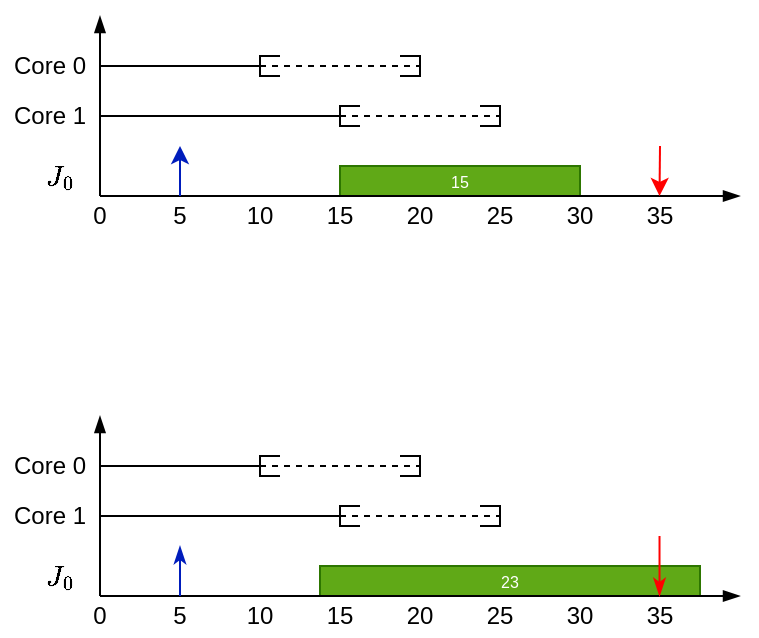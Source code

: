 <mxfile version="12.5.3" type="device"><diagram id="xW1HjvJvRXogK2bOHWA1" name="Page-1"><mxGraphModel dx="813" dy="471" grid="1" gridSize="5" guides="1" tooltips="1" connect="1" arrows="1" fold="1" page="1" pageScale="1" pageWidth="827" pageHeight="1169" math="1" shadow="0"><root><mxCell id="0"/><mxCell id="1" parent="0"/><mxCell id="o10MxFnhhUtDkIpokFDR-28" value="" style="rounded=0;whiteSpace=wrap;html=1;align=center;fillColor=#60a917;strokeColor=#2D7600;fontColor=#ffffff;" parent="1" vertex="1"><mxGeometry x="280" y="345" width="120" height="15" as="geometry"/></mxCell><mxCell id="o10MxFnhhUtDkIpokFDR-49" value="" style="rounded=0;whiteSpace=wrap;html=1;align=center;fillColor=#60a917;strokeColor=#2D7600;fontColor=#ffffff;" parent="1" vertex="1"><mxGeometry x="270" y="545" width="190" height="15" as="geometry"/></mxCell><mxCell id="o10MxFnhhUtDkIpokFDR-1" value="" style="endArrow=none;html=1;" parent="1" edge="1"><mxGeometry width="50" height="50" relative="1" as="geometry"><mxPoint x="160" y="320" as="sourcePoint"/><mxPoint x="280" y="320" as="targetPoint"/></mxGeometry></mxCell><mxCell id="o10MxFnhhUtDkIpokFDR-2" value="" style="endArrow=blockThin;html=1;endFill=1;" parent="1" edge="1"><mxGeometry width="50" height="50" relative="1" as="geometry"><mxPoint x="160" y="360" as="sourcePoint"/><mxPoint x="480" y="360" as="targetPoint"/></mxGeometry></mxCell><mxCell id="o10MxFnhhUtDkIpokFDR-3" value="" style="endArrow=none;html=1;" parent="1" edge="1"><mxGeometry width="50" height="50" relative="1" as="geometry"><mxPoint x="160" y="295" as="sourcePoint"/><mxPoint x="240" y="295" as="targetPoint"/></mxGeometry></mxCell><mxCell id="o10MxFnhhUtDkIpokFDR-4" value="" style="endArrow=classic;html=1;strokeColor=#001DBC;fillColor=#0050ef;" parent="1" edge="1"><mxGeometry width="50" height="50" relative="1" as="geometry"><mxPoint x="200" y="360" as="sourcePoint"/><mxPoint x="200" y="335" as="targetPoint"/></mxGeometry></mxCell><mxCell id="o10MxFnhhUtDkIpokFDR-5" value="" style="endArrow=classic;html=1;strokeColor=#FF0000;" parent="1" edge="1"><mxGeometry width="50" height="50" relative="1" as="geometry"><mxPoint x="440" y="335" as="sourcePoint"/><mxPoint x="439.76" y="360" as="targetPoint"/></mxGeometry></mxCell><mxCell id="o10MxFnhhUtDkIpokFDR-6" value="" style="rounded=0;whiteSpace=wrap;html=1;" parent="1" vertex="1"><mxGeometry x="240" y="290" width="80" height="10" as="geometry"/></mxCell><mxCell id="o10MxFnhhUtDkIpokFDR-7" value="" style="rounded=0;whiteSpace=wrap;html=1;strokeColor=none;" parent="1" vertex="1"><mxGeometry x="250" y="285" width="60" height="20" as="geometry"/></mxCell><mxCell id="o10MxFnhhUtDkIpokFDR-8" value="" style="endArrow=none;dashed=1;html=1;strokeColor=#000000;entryX=1;entryY=0.5;entryDx=0;entryDy=0;" parent="1" target="o10MxFnhhUtDkIpokFDR-6" edge="1"><mxGeometry width="50" height="50" relative="1" as="geometry"><mxPoint x="240" y="295" as="sourcePoint"/><mxPoint x="240" y="395" as="targetPoint"/></mxGeometry></mxCell><mxCell id="o10MxFnhhUtDkIpokFDR-9" value="" style="rounded=0;whiteSpace=wrap;html=1;" parent="1" vertex="1"><mxGeometry x="280" y="315" width="80" height="10" as="geometry"/></mxCell><mxCell id="o10MxFnhhUtDkIpokFDR-10" value="" style="rounded=0;whiteSpace=wrap;html=1;strokeColor=none;" parent="1" vertex="1"><mxGeometry x="290" y="310" width="60" height="20" as="geometry"/></mxCell><mxCell id="o10MxFnhhUtDkIpokFDR-11" value="" style="endArrow=none;dashed=1;html=1;strokeColor=#000000;entryX=1;entryY=0.5;entryDx=0;entryDy=0;" parent="1" target="o10MxFnhhUtDkIpokFDR-9" edge="1"><mxGeometry width="50" height="50" relative="1" as="geometry"><mxPoint x="280" y="320" as="sourcePoint"/><mxPoint x="280" y="420" as="targetPoint"/></mxGeometry></mxCell><mxCell id="o10MxFnhhUtDkIpokFDR-12" value="" style="endArrow=blockThin;html=1;strokeColor=#000000;endFill=1;exitX=0.5;exitY=0;exitDx=0;exitDy=0;" parent="1" source="o10MxFnhhUtDkIpokFDR-19" edge="1"><mxGeometry width="50" height="50" relative="1" as="geometry"><mxPoint x="160" y="370" as="sourcePoint"/><mxPoint x="160" y="270" as="targetPoint"/></mxGeometry></mxCell><mxCell id="o10MxFnhhUtDkIpokFDR-19" value="&lt;div&gt;0&lt;/div&gt;" style="text;html=1;strokeColor=none;fillColor=none;align=center;verticalAlign=middle;whiteSpace=wrap;rounded=0;" parent="1" vertex="1"><mxGeometry x="150" y="360" width="20" height="20" as="geometry"/></mxCell><mxCell id="o10MxFnhhUtDkIpokFDR-21" value="5" style="text;html=1;strokeColor=none;fillColor=none;align=center;verticalAlign=middle;whiteSpace=wrap;rounded=0;" parent="1" vertex="1"><mxGeometry x="190" y="360" width="20" height="20" as="geometry"/></mxCell><mxCell id="o10MxFnhhUtDkIpokFDR-22" value="10" style="text;html=1;strokeColor=none;fillColor=none;align=center;verticalAlign=middle;whiteSpace=wrap;rounded=0;" parent="1" vertex="1"><mxGeometry x="230" y="360" width="20" height="20" as="geometry"/></mxCell><mxCell id="o10MxFnhhUtDkIpokFDR-23" value="15" style="text;html=1;strokeColor=none;fillColor=none;align=center;verticalAlign=middle;whiteSpace=wrap;rounded=0;" parent="1" vertex="1"><mxGeometry x="270" y="360" width="20" height="20" as="geometry"/></mxCell><mxCell id="o10MxFnhhUtDkIpokFDR-24" value="20" style="text;html=1;strokeColor=none;fillColor=none;align=center;verticalAlign=middle;whiteSpace=wrap;rounded=0;" parent="1" vertex="1"><mxGeometry x="310" y="360" width="20" height="20" as="geometry"/></mxCell><mxCell id="o10MxFnhhUtDkIpokFDR-25" value="25" style="text;html=1;strokeColor=none;fillColor=none;align=center;verticalAlign=middle;whiteSpace=wrap;rounded=0;" parent="1" vertex="1"><mxGeometry x="350" y="360" width="20" height="20" as="geometry"/></mxCell><mxCell id="o10MxFnhhUtDkIpokFDR-26" value="30" style="text;html=1;strokeColor=none;fillColor=none;align=center;verticalAlign=middle;whiteSpace=wrap;rounded=0;" parent="1" vertex="1"><mxGeometry x="390" y="360" width="20" height="20" as="geometry"/></mxCell><mxCell id="o10MxFnhhUtDkIpokFDR-27" value="35" style="text;html=1;strokeColor=none;fillColor=none;align=center;verticalAlign=middle;whiteSpace=wrap;rounded=0;" parent="1" vertex="1"><mxGeometry x="430" y="360" width="20" height="20" as="geometry"/></mxCell><mxCell id="o10MxFnhhUtDkIpokFDR-30" value="" style="endArrow=blockThin;html=1;endFill=1;" parent="1" edge="1"><mxGeometry width="50" height="50" relative="1" as="geometry"><mxPoint x="160" y="560" as="sourcePoint"/><mxPoint x="480" y="560" as="targetPoint"/></mxGeometry></mxCell><mxCell id="o10MxFnhhUtDkIpokFDR-32" value="" style="endArrow=classicThin;html=1;strokeColor=#001DBC;fillColor=#0050ef;endFill=1;" parent="1" edge="1"><mxGeometry width="50" height="50" relative="1" as="geometry"><mxPoint x="200" y="560" as="sourcePoint"/><mxPoint x="200" y="535" as="targetPoint"/></mxGeometry></mxCell><mxCell id="o10MxFnhhUtDkIpokFDR-38" value="" style="rounded=0;whiteSpace=wrap;html=1;strokeColor=none;" parent="1" vertex="1"><mxGeometry x="290" y="480" width="60" height="40" as="geometry"/></mxCell><mxCell id="o10MxFnhhUtDkIpokFDR-40" value="" style="endArrow=blockThin;html=1;strokeColor=#000000;endFill=1;" parent="1" edge="1"><mxGeometry width="50" height="50" relative="1" as="geometry"><mxPoint x="160" y="560" as="sourcePoint"/><mxPoint x="160" y="470" as="targetPoint"/></mxGeometry></mxCell><mxCell id="o10MxFnhhUtDkIpokFDR-41" value="&lt;div&gt;0&lt;/div&gt;" style="text;html=1;strokeColor=none;fillColor=none;align=center;verticalAlign=middle;whiteSpace=wrap;rounded=0;" parent="1" vertex="1"><mxGeometry x="150" y="560" width="20" height="20" as="geometry"/></mxCell><mxCell id="o10MxFnhhUtDkIpokFDR-42" value="5" style="text;html=1;strokeColor=none;fillColor=none;align=center;verticalAlign=middle;whiteSpace=wrap;rounded=0;" parent="1" vertex="1"><mxGeometry x="190" y="560" width="20" height="20" as="geometry"/></mxCell><mxCell id="o10MxFnhhUtDkIpokFDR-43" value="10" style="text;html=1;strokeColor=none;fillColor=none;align=center;verticalAlign=middle;whiteSpace=wrap;rounded=0;" parent="1" vertex="1"><mxGeometry x="230" y="560" width="20" height="20" as="geometry"/></mxCell><mxCell id="o10MxFnhhUtDkIpokFDR-44" value="15" style="text;html=1;strokeColor=none;fillColor=none;align=center;verticalAlign=middle;whiteSpace=wrap;rounded=0;" parent="1" vertex="1"><mxGeometry x="270" y="560" width="20" height="20" as="geometry"/></mxCell><mxCell id="o10MxFnhhUtDkIpokFDR-45" value="20" style="text;html=1;strokeColor=none;fillColor=none;align=center;verticalAlign=middle;whiteSpace=wrap;rounded=0;" parent="1" vertex="1"><mxGeometry x="310" y="560" width="20" height="20" as="geometry"/></mxCell><mxCell id="o10MxFnhhUtDkIpokFDR-46" value="25" style="text;html=1;strokeColor=none;fillColor=none;align=center;verticalAlign=middle;whiteSpace=wrap;rounded=0;" parent="1" vertex="1"><mxGeometry x="350" y="560" width="20" height="20" as="geometry"/></mxCell><mxCell id="o10MxFnhhUtDkIpokFDR-47" value="30" style="text;html=1;strokeColor=none;fillColor=none;align=center;verticalAlign=middle;whiteSpace=wrap;rounded=0;" parent="1" vertex="1"><mxGeometry x="390" y="560" width="20" height="20" as="geometry"/></mxCell><mxCell id="o10MxFnhhUtDkIpokFDR-48" value="35" style="text;html=1;strokeColor=none;fillColor=none;align=center;verticalAlign=middle;whiteSpace=wrap;rounded=0;" parent="1" vertex="1"><mxGeometry x="430" y="560" width="20" height="20" as="geometry"/></mxCell><mxCell id="o10MxFnhhUtDkIpokFDR-33" value="" style="endArrow=classicThin;html=1;strokeColor=#FF0000;endFill=1;" parent="1" edge="1"><mxGeometry width="50" height="50" relative="1" as="geometry"><mxPoint x="439.76" y="530" as="sourcePoint"/><mxPoint x="439.76" y="560" as="targetPoint"/></mxGeometry></mxCell><mxCell id="o10MxFnhhUtDkIpokFDR-50" value="&lt;div style=&quot;font-size: 8px;&quot;&gt;15&lt;/div&gt;" style="text;html=1;strokeColor=none;fillColor=none;align=center;verticalAlign=middle;whiteSpace=wrap;rounded=0;fontSize=8;fontColor=#FFFFFF;" parent="1" vertex="1"><mxGeometry x="320" y="342.5" width="40" height="20" as="geometry"/></mxCell><mxCell id="o10MxFnhhUtDkIpokFDR-51" value="&lt;div&gt;23&lt;/div&gt;" style="text;html=1;strokeColor=none;fillColor=none;align=center;verticalAlign=middle;whiteSpace=wrap;rounded=0;fontSize=8;fontColor=#FFFFFF;" parent="1" vertex="1"><mxGeometry x="345" y="542.5" width="40" height="20" as="geometry"/></mxCell><mxCell id="o10MxFnhhUtDkIpokFDR-55" value="$$J_0$$" style="text;html=1;strokeColor=none;fillColor=none;align=center;verticalAlign=middle;whiteSpace=wrap;rounded=0;fontSize=12;fontColor=#000000;" parent="1" vertex="1"><mxGeometry x="120" y="340" width="40" height="20" as="geometry"/></mxCell><mxCell id="o10MxFnhhUtDkIpokFDR-56" value="Core 0" style="text;html=1;strokeColor=none;fillColor=none;align=center;verticalAlign=middle;whiteSpace=wrap;rounded=0;fontSize=12;fontColor=#000000;" parent="1" vertex="1"><mxGeometry x="110" y="285" width="50" height="20" as="geometry"/></mxCell><mxCell id="o10MxFnhhUtDkIpokFDR-57" value="Core 1" style="text;html=1;strokeColor=none;fillColor=none;align=center;verticalAlign=middle;whiteSpace=wrap;rounded=0;fontSize=12;fontColor=#000000;" parent="1" vertex="1"><mxGeometry x="110" y="310" width="50" height="20" as="geometry"/></mxCell><mxCell id="o10MxFnhhUtDkIpokFDR-77" value="" style="endArrow=none;html=1;" parent="1" edge="1"><mxGeometry width="50" height="50" relative="1" as="geometry"><mxPoint x="160" y="520" as="sourcePoint"/><mxPoint x="280" y="520" as="targetPoint"/></mxGeometry></mxCell><mxCell id="o10MxFnhhUtDkIpokFDR-78" value="" style="endArrow=none;html=1;" parent="1" edge="1"><mxGeometry width="50" height="50" relative="1" as="geometry"><mxPoint x="160" y="495" as="sourcePoint"/><mxPoint x="240" y="495" as="targetPoint"/></mxGeometry></mxCell><mxCell id="o10MxFnhhUtDkIpokFDR-79" value="" style="rounded=0;whiteSpace=wrap;html=1;" parent="1" vertex="1"><mxGeometry x="240" y="490" width="80" height="10" as="geometry"/></mxCell><mxCell id="o10MxFnhhUtDkIpokFDR-80" value="" style="rounded=0;whiteSpace=wrap;html=1;strokeColor=none;" parent="1" vertex="1"><mxGeometry x="250" y="485" width="60" height="20" as="geometry"/></mxCell><mxCell id="o10MxFnhhUtDkIpokFDR-81" value="" style="endArrow=none;dashed=1;html=1;strokeColor=#000000;entryX=1;entryY=0.5;entryDx=0;entryDy=0;" parent="1" target="o10MxFnhhUtDkIpokFDR-79" edge="1"><mxGeometry width="50" height="50" relative="1" as="geometry"><mxPoint x="240" y="495" as="sourcePoint"/><mxPoint x="240" y="595" as="targetPoint"/></mxGeometry></mxCell><mxCell id="o10MxFnhhUtDkIpokFDR-82" value="" style="rounded=0;whiteSpace=wrap;html=1;" parent="1" vertex="1"><mxGeometry x="280" y="515" width="80" height="10" as="geometry"/></mxCell><mxCell id="o10MxFnhhUtDkIpokFDR-83" value="" style="rounded=0;whiteSpace=wrap;html=1;strokeColor=none;" parent="1" vertex="1"><mxGeometry x="290" y="510" width="60" height="20" as="geometry"/></mxCell><mxCell id="o10MxFnhhUtDkIpokFDR-84" value="" style="endArrow=none;dashed=1;html=1;strokeColor=#000000;entryX=1;entryY=0.5;entryDx=0;entryDy=0;" parent="1" target="o10MxFnhhUtDkIpokFDR-82" edge="1"><mxGeometry width="50" height="50" relative="1" as="geometry"><mxPoint x="280" y="520" as="sourcePoint"/><mxPoint x="280" y="620" as="targetPoint"/></mxGeometry></mxCell><mxCell id="o10MxFnhhUtDkIpokFDR-87" value="$$J_0$$" style="text;html=1;strokeColor=none;fillColor=none;align=center;verticalAlign=middle;whiteSpace=wrap;rounded=0;fontSize=12;fontColor=#000000;" parent="1" vertex="1"><mxGeometry x="120" y="540" width="40" height="20" as="geometry"/></mxCell><mxCell id="o10MxFnhhUtDkIpokFDR-88" value="Core 0" style="text;html=1;strokeColor=none;fillColor=none;align=center;verticalAlign=middle;whiteSpace=wrap;rounded=0;fontSize=12;fontColor=#000000;" parent="1" vertex="1"><mxGeometry x="110" y="485" width="50" height="20" as="geometry"/></mxCell><mxCell id="o10MxFnhhUtDkIpokFDR-89" value="Core 1" style="text;html=1;strokeColor=none;fillColor=none;align=center;verticalAlign=middle;whiteSpace=wrap;rounded=0;fontSize=12;fontColor=#000000;" parent="1" vertex="1"><mxGeometry x="110" y="510" width="50" height="20" as="geometry"/></mxCell></root></mxGraphModel></diagram></mxfile>